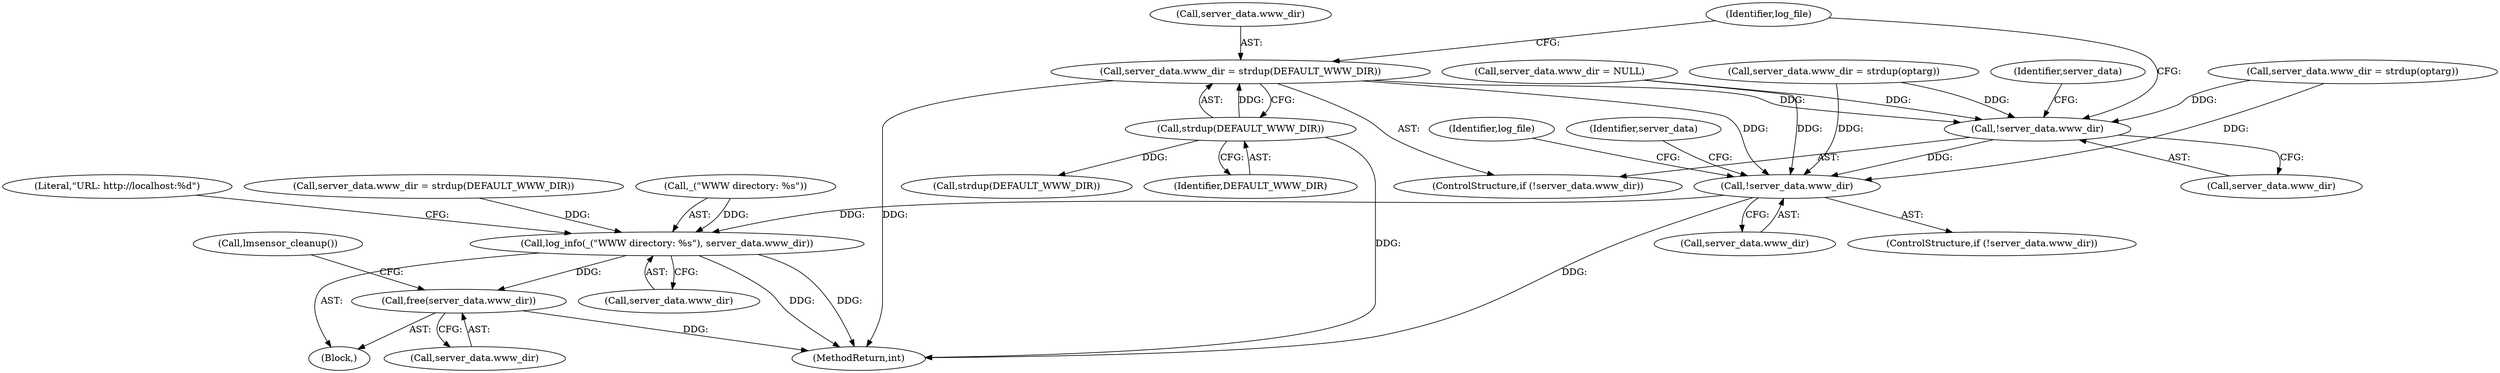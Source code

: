 digraph "1_wpitchoune_8b10426dcc0246c1712a99460dd470dcb1cc4d9c_0@API" {
"1000270" [label="(Call,server_data.www_dir = strdup(DEFAULT_WWW_DIR))"];
"1000274" [label="(Call,strdup(DEFAULT_WWW_DIR))"];
"1000266" [label="(Call,!server_data.www_dir)"];
"1000289" [label="(Call,!server_data.www_dir)"];
"1000319" [label="(Call,log_info(_(\"WWW directory: %s\"), server_data.www_dir))"];
"1000403" [label="(Call,free(server_data.www_dir))"];
"1000127" [label="(Call,server_data.www_dir = NULL)"];
"1000301" [label="(Identifier,log_file)"];
"1000174" [label="(Call,server_data.www_dir = strdup(optarg))"];
"1000404" [label="(Call,server_data.www_dir)"];
"1000266" [label="(Call,!server_data.www_dir)"];
"1000320" [label="(Call,_(\"WWW directory: %s\"))"];
"1000272" [label="(Identifier,server_data)"];
"1000295" [label="(Identifier,server_data)"];
"1000403" [label="(Call,free(server_data.www_dir))"];
"1000289" [label="(Call,!server_data.www_dir)"];
"1000327" [label="(Literal,\"URL: http://localhost:%d\")"];
"1000322" [label="(Call,server_data.www_dir)"];
"1000270" [label="(Call,server_data.www_dir = strdup(DEFAULT_WWW_DIR))"];
"1000274" [label="(Call,strdup(DEFAULT_WWW_DIR))"];
"1000271" [label="(Call,server_data.www_dir)"];
"1000290" [label="(Call,server_data.www_dir)"];
"1000275" [label="(Identifier,DEFAULT_WWW_DIR)"];
"1000104" [label="(Block,)"];
"1000278" [label="(Identifier,log_file)"];
"1000267" [label="(Call,server_data.www_dir)"];
"1000407" [label="(Call,lmsensor_cleanup())"];
"1000417" [label="(MethodReturn,int)"];
"1000288" [label="(ControlStructure,if (!server_data.www_dir))"];
"1000319" [label="(Call,log_info(_(\"WWW directory: %s\"), server_data.www_dir))"];
"1000297" [label="(Call,strdup(DEFAULT_WWW_DIR))"];
"1000265" [label="(ControlStructure,if (!server_data.www_dir))"];
"1000197" [label="(Call,server_data.www_dir = strdup(optarg))"];
"1000293" [label="(Call,server_data.www_dir = strdup(DEFAULT_WWW_DIR))"];
"1000270" -> "1000265"  [label="AST: "];
"1000270" -> "1000274"  [label="CFG: "];
"1000271" -> "1000270"  [label="AST: "];
"1000274" -> "1000270"  [label="AST: "];
"1000278" -> "1000270"  [label="CFG: "];
"1000270" -> "1000417"  [label="DDG: "];
"1000270" -> "1000266"  [label="DDG: "];
"1000274" -> "1000270"  [label="DDG: "];
"1000270" -> "1000289"  [label="DDG: "];
"1000274" -> "1000275"  [label="CFG: "];
"1000275" -> "1000274"  [label="AST: "];
"1000274" -> "1000417"  [label="DDG: "];
"1000274" -> "1000297"  [label="DDG: "];
"1000266" -> "1000265"  [label="AST: "];
"1000266" -> "1000267"  [label="CFG: "];
"1000267" -> "1000266"  [label="AST: "];
"1000272" -> "1000266"  [label="CFG: "];
"1000278" -> "1000266"  [label="CFG: "];
"1000127" -> "1000266"  [label="DDG: "];
"1000174" -> "1000266"  [label="DDG: "];
"1000197" -> "1000266"  [label="DDG: "];
"1000266" -> "1000289"  [label="DDG: "];
"1000289" -> "1000288"  [label="AST: "];
"1000289" -> "1000290"  [label="CFG: "];
"1000290" -> "1000289"  [label="AST: "];
"1000295" -> "1000289"  [label="CFG: "];
"1000301" -> "1000289"  [label="CFG: "];
"1000289" -> "1000417"  [label="DDG: "];
"1000127" -> "1000289"  [label="DDG: "];
"1000174" -> "1000289"  [label="DDG: "];
"1000197" -> "1000289"  [label="DDG: "];
"1000289" -> "1000319"  [label="DDG: "];
"1000319" -> "1000104"  [label="AST: "];
"1000319" -> "1000322"  [label="CFG: "];
"1000320" -> "1000319"  [label="AST: "];
"1000322" -> "1000319"  [label="AST: "];
"1000327" -> "1000319"  [label="CFG: "];
"1000319" -> "1000417"  [label="DDG: "];
"1000319" -> "1000417"  [label="DDG: "];
"1000320" -> "1000319"  [label="DDG: "];
"1000293" -> "1000319"  [label="DDG: "];
"1000319" -> "1000403"  [label="DDG: "];
"1000403" -> "1000104"  [label="AST: "];
"1000403" -> "1000404"  [label="CFG: "];
"1000404" -> "1000403"  [label="AST: "];
"1000407" -> "1000403"  [label="CFG: "];
"1000403" -> "1000417"  [label="DDG: "];
}
